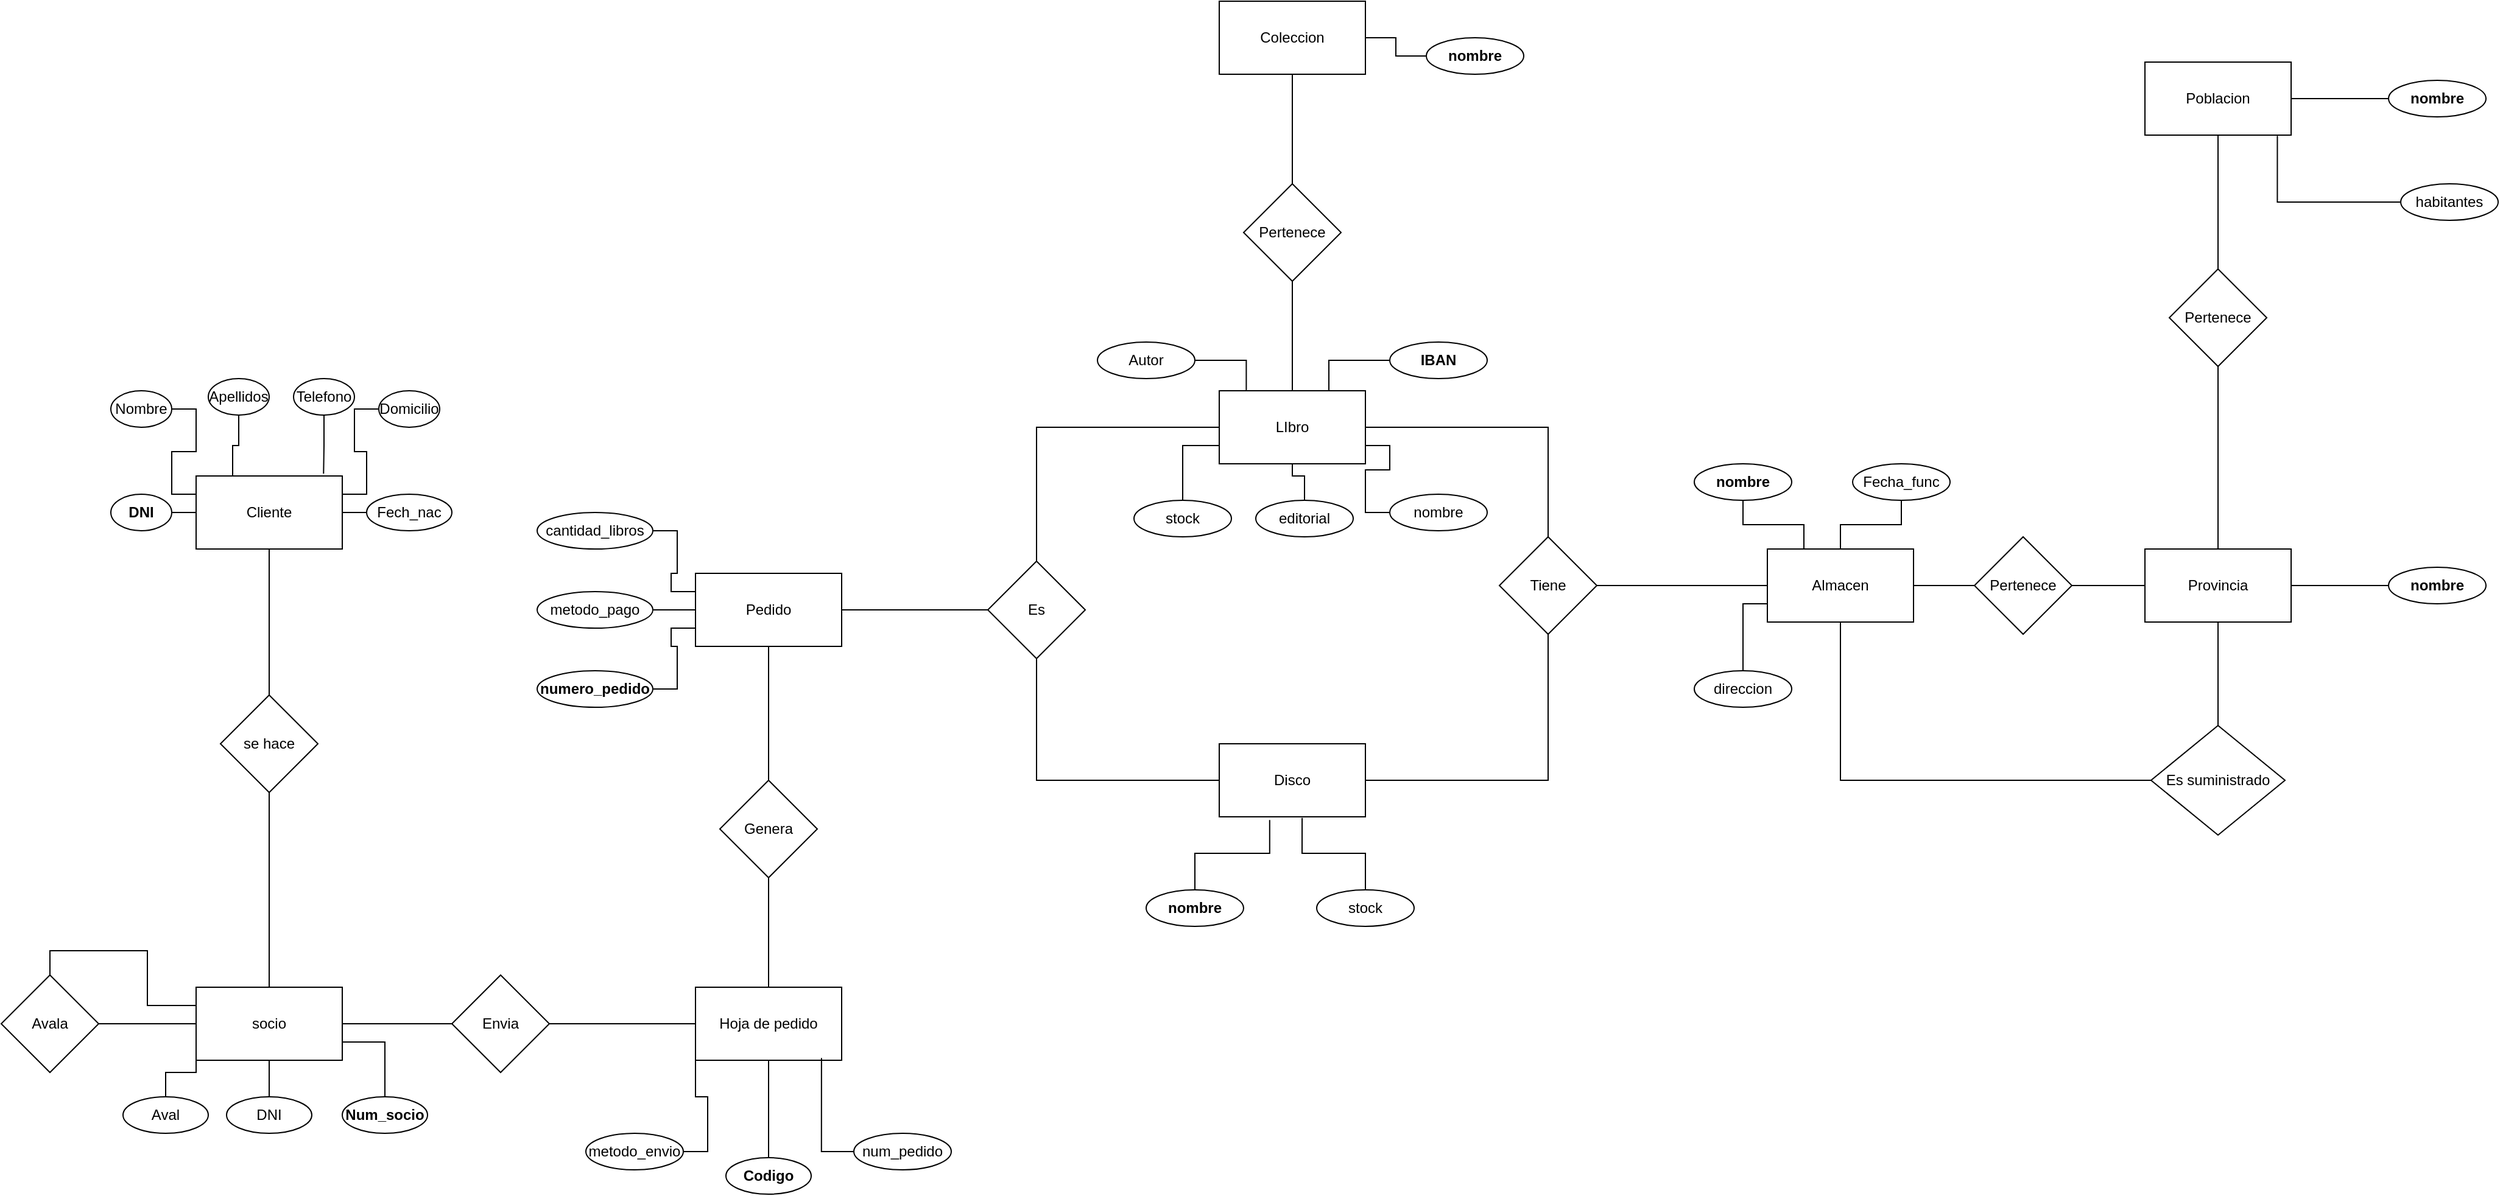 <mxfile version="24.2.8" type="github">
  <diagram name="Page-1" id="n93-l6ssAAx4sJ29w0Fe">
    <mxGraphModel dx="3994" dy="1836" grid="1" gridSize="10" guides="1" tooltips="1" connect="1" arrows="1" fold="1" page="1" pageScale="1" pageWidth="850" pageHeight="1100" math="0" shadow="0">
      <root>
        <mxCell id="0" />
        <mxCell id="1" parent="0" />
        <mxCell id="-brsWAgwr_mBDMm-pLbp-1" value="Cliente" style="rounded=0;whiteSpace=wrap;html=1;" vertex="1" parent="1">
          <mxGeometry x="90" y="390" width="120" height="60" as="geometry" />
        </mxCell>
        <mxCell id="-brsWAgwr_mBDMm-pLbp-7" style="edgeStyle=orthogonalEdgeStyle;rounded=0;orthogonalLoop=1;jettySize=auto;html=1;endArrow=none;endFill=0;" edge="1" parent="1" source="-brsWAgwr_mBDMm-pLbp-2" target="-brsWAgwr_mBDMm-pLbp-3">
          <mxGeometry relative="1" as="geometry" />
        </mxCell>
        <mxCell id="-brsWAgwr_mBDMm-pLbp-8" style="edgeStyle=orthogonalEdgeStyle;rounded=0;orthogonalLoop=1;jettySize=auto;html=1;entryX=0.5;entryY=1;entryDx=0;entryDy=0;endArrow=none;endFill=0;" edge="1" parent="1" source="-brsWAgwr_mBDMm-pLbp-2" target="-brsWAgwr_mBDMm-pLbp-1">
          <mxGeometry relative="1" as="geometry" />
        </mxCell>
        <mxCell id="-brsWAgwr_mBDMm-pLbp-2" value="se hace" style="rhombus;whiteSpace=wrap;html=1;" vertex="1" parent="1">
          <mxGeometry x="110" y="570" width="80" height="80" as="geometry" />
        </mxCell>
        <mxCell id="-brsWAgwr_mBDMm-pLbp-11" style="edgeStyle=orthogonalEdgeStyle;rounded=0;orthogonalLoop=1;jettySize=auto;html=1;endArrow=none;endFill=0;" edge="1" parent="1" source="-brsWAgwr_mBDMm-pLbp-3" target="-brsWAgwr_mBDMm-pLbp-10">
          <mxGeometry relative="1" as="geometry" />
        </mxCell>
        <mxCell id="-brsWAgwr_mBDMm-pLbp-3" value="socio" style="rounded=0;whiteSpace=wrap;html=1;" vertex="1" parent="1">
          <mxGeometry x="90" y="810" width="120" height="60" as="geometry" />
        </mxCell>
        <mxCell id="-brsWAgwr_mBDMm-pLbp-6" style="edgeStyle=orthogonalEdgeStyle;rounded=0;orthogonalLoop=1;jettySize=auto;html=1;entryX=0;entryY=0.5;entryDx=0;entryDy=0;endArrow=none;endFill=0;" edge="1" parent="1" source="-brsWAgwr_mBDMm-pLbp-4" target="-brsWAgwr_mBDMm-pLbp-3">
          <mxGeometry relative="1" as="geometry" />
        </mxCell>
        <mxCell id="-brsWAgwr_mBDMm-pLbp-9" style="edgeStyle=orthogonalEdgeStyle;rounded=0;orthogonalLoop=1;jettySize=auto;html=1;exitX=0.5;exitY=0;exitDx=0;exitDy=0;entryX=0;entryY=0.25;entryDx=0;entryDy=0;endArrow=none;endFill=0;" edge="1" parent="1" source="-brsWAgwr_mBDMm-pLbp-4" target="-brsWAgwr_mBDMm-pLbp-3">
          <mxGeometry relative="1" as="geometry" />
        </mxCell>
        <mxCell id="-brsWAgwr_mBDMm-pLbp-4" value="Avala" style="rhombus;whiteSpace=wrap;html=1;" vertex="1" parent="1">
          <mxGeometry x="-70" y="800" width="80" height="80" as="geometry" />
        </mxCell>
        <mxCell id="-brsWAgwr_mBDMm-pLbp-13" style="edgeStyle=orthogonalEdgeStyle;rounded=0;orthogonalLoop=1;jettySize=auto;html=1;endArrow=none;endFill=0;" edge="1" parent="1" source="-brsWAgwr_mBDMm-pLbp-10" target="-brsWAgwr_mBDMm-pLbp-12">
          <mxGeometry relative="1" as="geometry" />
        </mxCell>
        <mxCell id="-brsWAgwr_mBDMm-pLbp-10" value="Envia" style="rhombus;whiteSpace=wrap;html=1;" vertex="1" parent="1">
          <mxGeometry x="300" y="800" width="80" height="80" as="geometry" />
        </mxCell>
        <mxCell id="-brsWAgwr_mBDMm-pLbp-17" style="edgeStyle=orthogonalEdgeStyle;rounded=0;orthogonalLoop=1;jettySize=auto;html=1;entryX=0.5;entryY=1;entryDx=0;entryDy=0;endArrow=none;endFill=0;" edge="1" parent="1" source="-brsWAgwr_mBDMm-pLbp-12" target="-brsWAgwr_mBDMm-pLbp-14">
          <mxGeometry relative="1" as="geometry" />
        </mxCell>
        <mxCell id="-brsWAgwr_mBDMm-pLbp-12" value="Hoja de pedido" style="rounded=0;whiteSpace=wrap;html=1;" vertex="1" parent="1">
          <mxGeometry x="500" y="810" width="120" height="60" as="geometry" />
        </mxCell>
        <mxCell id="-brsWAgwr_mBDMm-pLbp-18" style="edgeStyle=orthogonalEdgeStyle;rounded=0;orthogonalLoop=1;jettySize=auto;html=1;entryX=0.5;entryY=1;entryDx=0;entryDy=0;endArrow=none;endFill=0;" edge="1" parent="1" source="-brsWAgwr_mBDMm-pLbp-14" target="-brsWAgwr_mBDMm-pLbp-16">
          <mxGeometry relative="1" as="geometry" />
        </mxCell>
        <mxCell id="-brsWAgwr_mBDMm-pLbp-14" value="Genera" style="rhombus;whiteSpace=wrap;html=1;" vertex="1" parent="1">
          <mxGeometry x="520" y="640" width="80" height="80" as="geometry" />
        </mxCell>
        <mxCell id="-brsWAgwr_mBDMm-pLbp-20" style="edgeStyle=orthogonalEdgeStyle;rounded=0;orthogonalLoop=1;jettySize=auto;html=1;entryX=0;entryY=0.5;entryDx=0;entryDy=0;endArrow=none;endFill=0;" edge="1" parent="1" source="-brsWAgwr_mBDMm-pLbp-16" target="-brsWAgwr_mBDMm-pLbp-19">
          <mxGeometry relative="1" as="geometry" />
        </mxCell>
        <mxCell id="-brsWAgwr_mBDMm-pLbp-16" value="Pedido" style="rounded=0;whiteSpace=wrap;html=1;" vertex="1" parent="1">
          <mxGeometry x="500" y="470" width="120" height="60" as="geometry" />
        </mxCell>
        <mxCell id="-brsWAgwr_mBDMm-pLbp-23" style="edgeStyle=orthogonalEdgeStyle;rounded=0;orthogonalLoop=1;jettySize=auto;html=1;entryX=0;entryY=0.5;entryDx=0;entryDy=0;endArrow=none;endFill=0;" edge="1" parent="1" source="-brsWAgwr_mBDMm-pLbp-19" target="-brsWAgwr_mBDMm-pLbp-21">
          <mxGeometry relative="1" as="geometry">
            <Array as="points">
              <mxPoint x="780" y="350" />
            </Array>
          </mxGeometry>
        </mxCell>
        <mxCell id="-brsWAgwr_mBDMm-pLbp-19" value="Es" style="rhombus;whiteSpace=wrap;html=1;" vertex="1" parent="1">
          <mxGeometry x="740" y="460" width="80" height="80" as="geometry" />
        </mxCell>
        <mxCell id="-brsWAgwr_mBDMm-pLbp-36" style="edgeStyle=orthogonalEdgeStyle;rounded=0;orthogonalLoop=1;jettySize=auto;html=1;entryX=0.5;entryY=0;entryDx=0;entryDy=0;endArrow=none;endFill=0;" edge="1" parent="1" source="-brsWAgwr_mBDMm-pLbp-21" target="-brsWAgwr_mBDMm-pLbp-33">
          <mxGeometry relative="1" as="geometry" />
        </mxCell>
        <mxCell id="-brsWAgwr_mBDMm-pLbp-21" value="LIbro" style="rounded=0;whiteSpace=wrap;html=1;" vertex="1" parent="1">
          <mxGeometry x="930" y="320" width="120" height="60" as="geometry" />
        </mxCell>
        <mxCell id="-brsWAgwr_mBDMm-pLbp-26" style="edgeStyle=orthogonalEdgeStyle;rounded=0;orthogonalLoop=1;jettySize=auto;html=1;entryX=0.5;entryY=1;entryDx=0;entryDy=0;endArrow=none;endFill=0;" edge="1" parent="1" source="-brsWAgwr_mBDMm-pLbp-22" target="-brsWAgwr_mBDMm-pLbp-19">
          <mxGeometry relative="1" as="geometry" />
        </mxCell>
        <mxCell id="-brsWAgwr_mBDMm-pLbp-37" style="edgeStyle=orthogonalEdgeStyle;rounded=0;orthogonalLoop=1;jettySize=auto;html=1;entryX=0.5;entryY=1;entryDx=0;entryDy=0;endArrow=none;endFill=0;" edge="1" parent="1" source="-brsWAgwr_mBDMm-pLbp-22" target="-brsWAgwr_mBDMm-pLbp-33">
          <mxGeometry relative="1" as="geometry" />
        </mxCell>
        <mxCell id="-brsWAgwr_mBDMm-pLbp-22" value="Disco" style="rounded=0;whiteSpace=wrap;html=1;" vertex="1" parent="1">
          <mxGeometry x="930" y="610" width="120" height="60" as="geometry" />
        </mxCell>
        <mxCell id="-brsWAgwr_mBDMm-pLbp-31" style="edgeStyle=orthogonalEdgeStyle;rounded=0;orthogonalLoop=1;jettySize=auto;html=1;entryX=0.5;entryY=1;entryDx=0;entryDy=0;endArrow=none;endFill=0;" edge="1" parent="1" source="-brsWAgwr_mBDMm-pLbp-27" target="-brsWAgwr_mBDMm-pLbp-30">
          <mxGeometry relative="1" as="geometry" />
        </mxCell>
        <mxCell id="-brsWAgwr_mBDMm-pLbp-32" style="edgeStyle=orthogonalEdgeStyle;rounded=0;orthogonalLoop=1;jettySize=auto;html=1;entryX=0.5;entryY=0;entryDx=0;entryDy=0;endArrow=none;endFill=0;" edge="1" parent="1" source="-brsWAgwr_mBDMm-pLbp-27" target="-brsWAgwr_mBDMm-pLbp-21">
          <mxGeometry relative="1" as="geometry" />
        </mxCell>
        <mxCell id="-brsWAgwr_mBDMm-pLbp-27" value="Pertenece" style="rhombus;whiteSpace=wrap;html=1;" vertex="1" parent="1">
          <mxGeometry x="950" y="150" width="80" height="80" as="geometry" />
        </mxCell>
        <mxCell id="-brsWAgwr_mBDMm-pLbp-30" value="Coleccion" style="rounded=0;whiteSpace=wrap;html=1;" vertex="1" parent="1">
          <mxGeometry x="930" width="120" height="60" as="geometry" />
        </mxCell>
        <mxCell id="-brsWAgwr_mBDMm-pLbp-33" value="Tiene" style="rhombus;whiteSpace=wrap;html=1;" vertex="1" parent="1">
          <mxGeometry x="1160" y="440" width="80" height="80" as="geometry" />
        </mxCell>
        <mxCell id="-brsWAgwr_mBDMm-pLbp-35" style="edgeStyle=orthogonalEdgeStyle;rounded=0;orthogonalLoop=1;jettySize=auto;html=1;entryX=1;entryY=0.5;entryDx=0;entryDy=0;endArrow=none;endFill=0;" edge="1" parent="1" source="-brsWAgwr_mBDMm-pLbp-34" target="-brsWAgwr_mBDMm-pLbp-33">
          <mxGeometry relative="1" as="geometry" />
        </mxCell>
        <mxCell id="-brsWAgwr_mBDMm-pLbp-42" style="edgeStyle=orthogonalEdgeStyle;rounded=0;orthogonalLoop=1;jettySize=auto;html=1;entryX=0;entryY=0.5;entryDx=0;entryDy=0;endArrow=none;endFill=0;" edge="1" parent="1" source="-brsWAgwr_mBDMm-pLbp-34" target="-brsWAgwr_mBDMm-pLbp-40">
          <mxGeometry relative="1" as="geometry" />
        </mxCell>
        <mxCell id="-brsWAgwr_mBDMm-pLbp-34" value="Almacen" style="rounded=0;whiteSpace=wrap;html=1;" vertex="1" parent="1">
          <mxGeometry x="1380" y="450" width="120" height="60" as="geometry" />
        </mxCell>
        <mxCell id="-brsWAgwr_mBDMm-pLbp-45" style="edgeStyle=orthogonalEdgeStyle;rounded=0;orthogonalLoop=1;jettySize=auto;html=1;entryX=0.5;entryY=1;entryDx=0;entryDy=0;endArrow=none;endFill=0;" edge="1" parent="1" source="-brsWAgwr_mBDMm-pLbp-38" target="-brsWAgwr_mBDMm-pLbp-39">
          <mxGeometry relative="1" as="geometry" />
        </mxCell>
        <mxCell id="-brsWAgwr_mBDMm-pLbp-46" style="edgeStyle=orthogonalEdgeStyle;rounded=0;orthogonalLoop=1;jettySize=auto;html=1;entryX=0.5;entryY=1;entryDx=0;entryDy=0;endArrow=none;endFill=0;" edge="1" parent="1" source="-brsWAgwr_mBDMm-pLbp-38" target="-brsWAgwr_mBDMm-pLbp-34">
          <mxGeometry relative="1" as="geometry" />
        </mxCell>
        <mxCell id="-brsWAgwr_mBDMm-pLbp-38" value="Es suministrado" style="rhombus;whiteSpace=wrap;html=1;" vertex="1" parent="1">
          <mxGeometry x="1695" y="595" width="110" height="90" as="geometry" />
        </mxCell>
        <mxCell id="-brsWAgwr_mBDMm-pLbp-39" value="Provincia" style="rounded=0;whiteSpace=wrap;html=1;" vertex="1" parent="1">
          <mxGeometry x="1690" y="450" width="120" height="60" as="geometry" />
        </mxCell>
        <mxCell id="-brsWAgwr_mBDMm-pLbp-43" style="edgeStyle=orthogonalEdgeStyle;rounded=0;orthogonalLoop=1;jettySize=auto;html=1;entryX=0;entryY=0.5;entryDx=0;entryDy=0;endArrow=none;endFill=0;" edge="1" parent="1" source="-brsWAgwr_mBDMm-pLbp-40" target="-brsWAgwr_mBDMm-pLbp-39">
          <mxGeometry relative="1" as="geometry" />
        </mxCell>
        <mxCell id="-brsWAgwr_mBDMm-pLbp-40" value="Pertenece" style="rhombus;whiteSpace=wrap;html=1;" vertex="1" parent="1">
          <mxGeometry x="1550" y="440" width="80" height="80" as="geometry" />
        </mxCell>
        <mxCell id="-brsWAgwr_mBDMm-pLbp-53" style="edgeStyle=orthogonalEdgeStyle;rounded=0;orthogonalLoop=1;jettySize=auto;html=1;endArrow=none;endFill=0;" edge="1" parent="1" source="-brsWAgwr_mBDMm-pLbp-51" target="-brsWAgwr_mBDMm-pLbp-52">
          <mxGeometry relative="1" as="geometry" />
        </mxCell>
        <mxCell id="-brsWAgwr_mBDMm-pLbp-54" style="edgeStyle=orthogonalEdgeStyle;rounded=0;orthogonalLoop=1;jettySize=auto;html=1;entryX=0.5;entryY=0;entryDx=0;entryDy=0;endArrow=none;endFill=0;" edge="1" parent="1" source="-brsWAgwr_mBDMm-pLbp-51" target="-brsWAgwr_mBDMm-pLbp-39">
          <mxGeometry relative="1" as="geometry">
            <Array as="points">
              <mxPoint x="1750" y="400" />
              <mxPoint x="1750" y="400" />
            </Array>
          </mxGeometry>
        </mxCell>
        <mxCell id="-brsWAgwr_mBDMm-pLbp-51" value="Pertenece" style="rhombus;whiteSpace=wrap;html=1;" vertex="1" parent="1">
          <mxGeometry x="1710" y="220" width="80" height="80" as="geometry" />
        </mxCell>
        <mxCell id="-brsWAgwr_mBDMm-pLbp-52" value="Poblacion" style="rounded=0;whiteSpace=wrap;html=1;" vertex="1" parent="1">
          <mxGeometry x="1690" y="50" width="120" height="60" as="geometry" />
        </mxCell>
        <mxCell id="-brsWAgwr_mBDMm-pLbp-63" style="edgeStyle=orthogonalEdgeStyle;rounded=0;orthogonalLoop=1;jettySize=auto;html=1;entryX=0;entryY=0.25;entryDx=0;entryDy=0;endArrow=none;endFill=0;" edge="1" parent="1" source="-brsWAgwr_mBDMm-pLbp-55" target="-brsWAgwr_mBDMm-pLbp-1">
          <mxGeometry relative="1" as="geometry" />
        </mxCell>
        <mxCell id="-brsWAgwr_mBDMm-pLbp-55" value="Nombre" style="ellipse;whiteSpace=wrap;html=1;" vertex="1" parent="1">
          <mxGeometry x="20" y="320" width="50" height="30" as="geometry" />
        </mxCell>
        <mxCell id="-brsWAgwr_mBDMm-pLbp-64" style="edgeStyle=orthogonalEdgeStyle;rounded=0;orthogonalLoop=1;jettySize=auto;html=1;entryX=0.25;entryY=0;entryDx=0;entryDy=0;endArrow=none;endFill=0;" edge="1" parent="1" source="-brsWAgwr_mBDMm-pLbp-56" target="-brsWAgwr_mBDMm-pLbp-1">
          <mxGeometry relative="1" as="geometry" />
        </mxCell>
        <mxCell id="-brsWAgwr_mBDMm-pLbp-56" value="Apellidos" style="ellipse;whiteSpace=wrap;html=1;" vertex="1" parent="1">
          <mxGeometry x="100" y="310" width="50" height="30" as="geometry" />
        </mxCell>
        <mxCell id="-brsWAgwr_mBDMm-pLbp-57" value="Telefono" style="ellipse;whiteSpace=wrap;html=1;" vertex="1" parent="1">
          <mxGeometry x="170" y="310" width="50" height="30" as="geometry" />
        </mxCell>
        <mxCell id="-brsWAgwr_mBDMm-pLbp-62" style="edgeStyle=orthogonalEdgeStyle;rounded=0;orthogonalLoop=1;jettySize=auto;html=1;endArrow=none;endFill=0;" edge="1" parent="1" source="-brsWAgwr_mBDMm-pLbp-58" target="-brsWAgwr_mBDMm-pLbp-1">
          <mxGeometry relative="1" as="geometry" />
        </mxCell>
        <mxCell id="-brsWAgwr_mBDMm-pLbp-58" value="&lt;b&gt;DNI&lt;/b&gt;" style="ellipse;whiteSpace=wrap;html=1;" vertex="1" parent="1">
          <mxGeometry x="20" y="405" width="50" height="30" as="geometry" />
        </mxCell>
        <mxCell id="-brsWAgwr_mBDMm-pLbp-67" style="edgeStyle=orthogonalEdgeStyle;rounded=0;orthogonalLoop=1;jettySize=auto;html=1;endArrow=none;endFill=0;" edge="1" parent="1" source="-brsWAgwr_mBDMm-pLbp-59" target="-brsWAgwr_mBDMm-pLbp-1">
          <mxGeometry relative="1" as="geometry" />
        </mxCell>
        <mxCell id="-brsWAgwr_mBDMm-pLbp-59" value="Fech_nac" style="ellipse;whiteSpace=wrap;html=1;" vertex="1" parent="1">
          <mxGeometry x="230" y="405" width="70" height="30" as="geometry" />
        </mxCell>
        <mxCell id="-brsWAgwr_mBDMm-pLbp-66" style="edgeStyle=orthogonalEdgeStyle;rounded=0;orthogonalLoop=1;jettySize=auto;html=1;entryX=1;entryY=0.25;entryDx=0;entryDy=0;endArrow=none;endFill=0;" edge="1" parent="1" source="-brsWAgwr_mBDMm-pLbp-61" target="-brsWAgwr_mBDMm-pLbp-1">
          <mxGeometry relative="1" as="geometry" />
        </mxCell>
        <mxCell id="-brsWAgwr_mBDMm-pLbp-61" value="Domicilio" style="ellipse;whiteSpace=wrap;html=1;" vertex="1" parent="1">
          <mxGeometry x="240" y="320" width="50" height="30" as="geometry" />
        </mxCell>
        <mxCell id="-brsWAgwr_mBDMm-pLbp-65" style="edgeStyle=orthogonalEdgeStyle;rounded=0;orthogonalLoop=1;jettySize=auto;html=1;entryX=0.872;entryY=-0.032;entryDx=0;entryDy=0;entryPerimeter=0;endArrow=none;endFill=0;" edge="1" parent="1" source="-brsWAgwr_mBDMm-pLbp-57" target="-brsWAgwr_mBDMm-pLbp-1">
          <mxGeometry relative="1" as="geometry" />
        </mxCell>
        <mxCell id="-brsWAgwr_mBDMm-pLbp-71" style="edgeStyle=orthogonalEdgeStyle;rounded=0;orthogonalLoop=1;jettySize=auto;html=1;entryX=0;entryY=1;entryDx=0;entryDy=0;endArrow=none;endFill=0;" edge="1" parent="1" source="-brsWAgwr_mBDMm-pLbp-68" target="-brsWAgwr_mBDMm-pLbp-3">
          <mxGeometry relative="1" as="geometry" />
        </mxCell>
        <mxCell id="-brsWAgwr_mBDMm-pLbp-68" value="Aval" style="ellipse;whiteSpace=wrap;html=1;" vertex="1" parent="1">
          <mxGeometry x="30" y="900" width="70" height="30" as="geometry" />
        </mxCell>
        <mxCell id="-brsWAgwr_mBDMm-pLbp-72" style="edgeStyle=orthogonalEdgeStyle;rounded=0;orthogonalLoop=1;jettySize=auto;html=1;entryX=0.5;entryY=1;entryDx=0;entryDy=0;endArrow=none;endFill=0;" edge="1" parent="1" source="-brsWAgwr_mBDMm-pLbp-69" target="-brsWAgwr_mBDMm-pLbp-3">
          <mxGeometry relative="1" as="geometry" />
        </mxCell>
        <mxCell id="-brsWAgwr_mBDMm-pLbp-69" value="DNI" style="ellipse;whiteSpace=wrap;html=1;" vertex="1" parent="1">
          <mxGeometry x="115" y="900" width="70" height="30" as="geometry" />
        </mxCell>
        <mxCell id="-brsWAgwr_mBDMm-pLbp-74" style="edgeStyle=orthogonalEdgeStyle;rounded=0;orthogonalLoop=1;jettySize=auto;html=1;entryX=1;entryY=0.75;entryDx=0;entryDy=0;endArrow=none;endFill=0;" edge="1" parent="1" source="-brsWAgwr_mBDMm-pLbp-70" target="-brsWAgwr_mBDMm-pLbp-3">
          <mxGeometry relative="1" as="geometry" />
        </mxCell>
        <mxCell id="-brsWAgwr_mBDMm-pLbp-70" value="&lt;b&gt;Num_socio&lt;/b&gt;" style="ellipse;whiteSpace=wrap;html=1;" vertex="1" parent="1">
          <mxGeometry x="210" y="900" width="70" height="30" as="geometry" />
        </mxCell>
        <mxCell id="-brsWAgwr_mBDMm-pLbp-79" style="edgeStyle=orthogonalEdgeStyle;rounded=0;orthogonalLoop=1;jettySize=auto;html=1;entryX=0.5;entryY=1;entryDx=0;entryDy=0;endArrow=none;endFill=0;" edge="1" parent="1" source="-brsWAgwr_mBDMm-pLbp-75" target="-brsWAgwr_mBDMm-pLbp-12">
          <mxGeometry relative="1" as="geometry" />
        </mxCell>
        <mxCell id="-brsWAgwr_mBDMm-pLbp-75" value="&lt;b&gt;Codigo&lt;/b&gt;" style="ellipse;whiteSpace=wrap;html=1;" vertex="1" parent="1">
          <mxGeometry x="525" y="950" width="70" height="30" as="geometry" />
        </mxCell>
        <mxCell id="-brsWAgwr_mBDMm-pLbp-78" style="edgeStyle=orthogonalEdgeStyle;rounded=0;orthogonalLoop=1;jettySize=auto;html=1;entryX=0;entryY=1;entryDx=0;entryDy=0;endArrow=none;endFill=0;" edge="1" parent="1" source="-brsWAgwr_mBDMm-pLbp-76" target="-brsWAgwr_mBDMm-pLbp-12">
          <mxGeometry relative="1" as="geometry" />
        </mxCell>
        <mxCell id="-brsWAgwr_mBDMm-pLbp-76" value="metodo_envio" style="ellipse;whiteSpace=wrap;html=1;" vertex="1" parent="1">
          <mxGeometry x="410" y="930" width="80" height="30" as="geometry" />
        </mxCell>
        <mxCell id="-brsWAgwr_mBDMm-pLbp-77" value="num_pedido" style="ellipse;whiteSpace=wrap;html=1;" vertex="1" parent="1">
          <mxGeometry x="630" y="930" width="80" height="30" as="geometry" />
        </mxCell>
        <mxCell id="-brsWAgwr_mBDMm-pLbp-80" style="edgeStyle=orthogonalEdgeStyle;rounded=0;orthogonalLoop=1;jettySize=auto;html=1;entryX=0.862;entryY=0.969;entryDx=0;entryDy=0;entryPerimeter=0;endArrow=none;endFill=0;" edge="1" parent="1" source="-brsWAgwr_mBDMm-pLbp-77" target="-brsWAgwr_mBDMm-pLbp-12">
          <mxGeometry relative="1" as="geometry" />
        </mxCell>
        <mxCell id="-brsWAgwr_mBDMm-pLbp-85" style="edgeStyle=orthogonalEdgeStyle;rounded=0;orthogonalLoop=1;jettySize=auto;html=1;entryX=0;entryY=0.5;entryDx=0;entryDy=0;endArrow=none;endFill=0;" edge="1" parent="1" source="-brsWAgwr_mBDMm-pLbp-82" target="-brsWAgwr_mBDMm-pLbp-16">
          <mxGeometry relative="1" as="geometry" />
        </mxCell>
        <mxCell id="-brsWAgwr_mBDMm-pLbp-82" value="metodo_pago" style="ellipse;whiteSpace=wrap;html=1;" vertex="1" parent="1">
          <mxGeometry x="370" y="485" width="95" height="30" as="geometry" />
        </mxCell>
        <mxCell id="-brsWAgwr_mBDMm-pLbp-87" style="edgeStyle=orthogonalEdgeStyle;rounded=0;orthogonalLoop=1;jettySize=auto;html=1;entryX=0;entryY=0.75;entryDx=0;entryDy=0;endArrow=none;endFill=0;" edge="1" parent="1" source="-brsWAgwr_mBDMm-pLbp-83" target="-brsWAgwr_mBDMm-pLbp-16">
          <mxGeometry relative="1" as="geometry" />
        </mxCell>
        <mxCell id="-brsWAgwr_mBDMm-pLbp-83" value="&lt;b&gt;numero_pedido&lt;/b&gt;" style="ellipse;whiteSpace=wrap;html=1;" vertex="1" parent="1">
          <mxGeometry x="370" y="550" width="95" height="30" as="geometry" />
        </mxCell>
        <mxCell id="-brsWAgwr_mBDMm-pLbp-86" style="edgeStyle=orthogonalEdgeStyle;rounded=0;orthogonalLoop=1;jettySize=auto;html=1;entryX=0;entryY=0.25;entryDx=0;entryDy=0;endArrow=none;endFill=0;" edge="1" parent="1" source="-brsWAgwr_mBDMm-pLbp-84" target="-brsWAgwr_mBDMm-pLbp-16">
          <mxGeometry relative="1" as="geometry" />
        </mxCell>
        <mxCell id="-brsWAgwr_mBDMm-pLbp-84" value="cantidad_libros" style="ellipse;whiteSpace=wrap;html=1;" vertex="1" parent="1">
          <mxGeometry x="370" y="420" width="95" height="30" as="geometry" />
        </mxCell>
        <mxCell id="-brsWAgwr_mBDMm-pLbp-88" value="&lt;b&gt;nombre&lt;/b&gt;" style="ellipse;whiteSpace=wrap;html=1;" vertex="1" parent="1">
          <mxGeometry x="870" y="730" width="80" height="30" as="geometry" />
        </mxCell>
        <mxCell id="-brsWAgwr_mBDMm-pLbp-89" value="stock" style="ellipse;whiteSpace=wrap;html=1;" vertex="1" parent="1">
          <mxGeometry x="1010" y="730" width="80" height="30" as="geometry" />
        </mxCell>
        <mxCell id="-brsWAgwr_mBDMm-pLbp-90" style="edgeStyle=orthogonalEdgeStyle;rounded=0;orthogonalLoop=1;jettySize=auto;html=1;entryX=0.345;entryY=1.043;entryDx=0;entryDy=0;entryPerimeter=0;endArrow=none;endFill=0;" edge="1" parent="1" source="-brsWAgwr_mBDMm-pLbp-88" target="-brsWAgwr_mBDMm-pLbp-22">
          <mxGeometry relative="1" as="geometry" />
        </mxCell>
        <mxCell id="-brsWAgwr_mBDMm-pLbp-91" style="edgeStyle=orthogonalEdgeStyle;rounded=0;orthogonalLoop=1;jettySize=auto;html=1;entryX=0.567;entryY=1.014;entryDx=0;entryDy=0;entryPerimeter=0;endArrow=none;endFill=0;" edge="1" parent="1" source="-brsWAgwr_mBDMm-pLbp-89" target="-brsWAgwr_mBDMm-pLbp-22">
          <mxGeometry relative="1" as="geometry" />
        </mxCell>
        <mxCell id="-brsWAgwr_mBDMm-pLbp-97" style="edgeStyle=orthogonalEdgeStyle;rounded=0;orthogonalLoop=1;jettySize=auto;html=1;entryX=0;entryY=0.75;entryDx=0;entryDy=0;endArrow=none;endFill=0;" edge="1" parent="1" source="-brsWAgwr_mBDMm-pLbp-92" target="-brsWAgwr_mBDMm-pLbp-21">
          <mxGeometry relative="1" as="geometry" />
        </mxCell>
        <mxCell id="-brsWAgwr_mBDMm-pLbp-92" value="stock" style="ellipse;whiteSpace=wrap;html=1;" vertex="1" parent="1">
          <mxGeometry x="860" y="410" width="80" height="30" as="geometry" />
        </mxCell>
        <mxCell id="-brsWAgwr_mBDMm-pLbp-98" style="edgeStyle=orthogonalEdgeStyle;rounded=0;orthogonalLoop=1;jettySize=auto;html=1;endArrow=none;endFill=0;" edge="1" parent="1" source="-brsWAgwr_mBDMm-pLbp-93" target="-brsWAgwr_mBDMm-pLbp-21">
          <mxGeometry relative="1" as="geometry" />
        </mxCell>
        <mxCell id="-brsWAgwr_mBDMm-pLbp-93" value="editorial" style="ellipse;whiteSpace=wrap;html=1;" vertex="1" parent="1">
          <mxGeometry x="960" y="410" width="80" height="30" as="geometry" />
        </mxCell>
        <mxCell id="-brsWAgwr_mBDMm-pLbp-99" style="edgeStyle=orthogonalEdgeStyle;rounded=0;orthogonalLoop=1;jettySize=auto;html=1;entryX=1;entryY=0.75;entryDx=0;entryDy=0;endArrow=none;endFill=0;" edge="1" parent="1" source="-brsWAgwr_mBDMm-pLbp-94" target="-brsWAgwr_mBDMm-pLbp-21">
          <mxGeometry relative="1" as="geometry">
            <mxPoint x="1060" y="370" as="targetPoint" />
          </mxGeometry>
        </mxCell>
        <mxCell id="-brsWAgwr_mBDMm-pLbp-94" value="nombre" style="ellipse;whiteSpace=wrap;html=1;" vertex="1" parent="1">
          <mxGeometry x="1070" y="405" width="80" height="30" as="geometry" />
        </mxCell>
        <mxCell id="-brsWAgwr_mBDMm-pLbp-95" value="Autor" style="ellipse;whiteSpace=wrap;html=1;" vertex="1" parent="1">
          <mxGeometry x="830" y="280" width="80" height="30" as="geometry" />
        </mxCell>
        <mxCell id="-brsWAgwr_mBDMm-pLbp-101" style="edgeStyle=orthogonalEdgeStyle;rounded=0;orthogonalLoop=1;jettySize=auto;html=1;entryX=0.75;entryY=0;entryDx=0;entryDy=0;endArrow=none;endFill=0;" edge="1" parent="1" source="-brsWAgwr_mBDMm-pLbp-96" target="-brsWAgwr_mBDMm-pLbp-21">
          <mxGeometry relative="1" as="geometry" />
        </mxCell>
        <mxCell id="-brsWAgwr_mBDMm-pLbp-96" value="&lt;b&gt;IBAN&lt;/b&gt;" style="ellipse;whiteSpace=wrap;html=1;" vertex="1" parent="1">
          <mxGeometry x="1070" y="280" width="80" height="30" as="geometry" />
        </mxCell>
        <mxCell id="-brsWAgwr_mBDMm-pLbp-100" style="edgeStyle=orthogonalEdgeStyle;rounded=0;orthogonalLoop=1;jettySize=auto;html=1;entryX=0.185;entryY=-0.007;entryDx=0;entryDy=0;entryPerimeter=0;endArrow=none;endFill=0;" edge="1" parent="1" source="-brsWAgwr_mBDMm-pLbp-95" target="-brsWAgwr_mBDMm-pLbp-21">
          <mxGeometry relative="1" as="geometry" />
        </mxCell>
        <mxCell id="-brsWAgwr_mBDMm-pLbp-103" style="edgeStyle=orthogonalEdgeStyle;rounded=0;orthogonalLoop=1;jettySize=auto;html=1;endArrow=none;endFill=0;" edge="1" parent="1" source="-brsWAgwr_mBDMm-pLbp-102" target="-brsWAgwr_mBDMm-pLbp-30">
          <mxGeometry relative="1" as="geometry" />
        </mxCell>
        <mxCell id="-brsWAgwr_mBDMm-pLbp-102" value="&lt;b&gt;nombre&lt;/b&gt;" style="ellipse;whiteSpace=wrap;html=1;" vertex="1" parent="1">
          <mxGeometry x="1100" y="30" width="80" height="30" as="geometry" />
        </mxCell>
        <mxCell id="-brsWAgwr_mBDMm-pLbp-111" style="edgeStyle=orthogonalEdgeStyle;rounded=0;orthogonalLoop=1;jettySize=auto;html=1;entryX=0.25;entryY=0;entryDx=0;entryDy=0;endArrow=none;endFill=0;" edge="1" parent="1" source="-brsWAgwr_mBDMm-pLbp-106" target="-brsWAgwr_mBDMm-pLbp-34">
          <mxGeometry relative="1" as="geometry" />
        </mxCell>
        <mxCell id="-brsWAgwr_mBDMm-pLbp-106" value="&lt;b&gt;nombre&lt;/b&gt;" style="ellipse;whiteSpace=wrap;html=1;" vertex="1" parent="1">
          <mxGeometry x="1320" y="380" width="80" height="30" as="geometry" />
        </mxCell>
        <mxCell id="-brsWAgwr_mBDMm-pLbp-110" style="edgeStyle=orthogonalEdgeStyle;rounded=0;orthogonalLoop=1;jettySize=auto;html=1;entryX=0;entryY=0.75;entryDx=0;entryDy=0;endArrow=none;endFill=0;" edge="1" parent="1" source="-brsWAgwr_mBDMm-pLbp-107" target="-brsWAgwr_mBDMm-pLbp-34">
          <mxGeometry relative="1" as="geometry" />
        </mxCell>
        <mxCell id="-brsWAgwr_mBDMm-pLbp-107" value="direccion" style="ellipse;whiteSpace=wrap;html=1;" vertex="1" parent="1">
          <mxGeometry x="1320" y="550" width="80" height="30" as="geometry" />
        </mxCell>
        <mxCell id="-brsWAgwr_mBDMm-pLbp-112" value="" style="edgeStyle=orthogonalEdgeStyle;rounded=0;orthogonalLoop=1;jettySize=auto;html=1;endArrow=none;endFill=0;" edge="1" parent="1" source="-brsWAgwr_mBDMm-pLbp-109" target="-brsWAgwr_mBDMm-pLbp-34">
          <mxGeometry relative="1" as="geometry" />
        </mxCell>
        <mxCell id="-brsWAgwr_mBDMm-pLbp-109" value="Fecha_func" style="ellipse;whiteSpace=wrap;html=1;" vertex="1" parent="1">
          <mxGeometry x="1450" y="380" width="80" height="30" as="geometry" />
        </mxCell>
        <mxCell id="-brsWAgwr_mBDMm-pLbp-114" style="edgeStyle=orthogonalEdgeStyle;rounded=0;orthogonalLoop=1;jettySize=auto;html=1;entryX=1;entryY=0.5;entryDx=0;entryDy=0;endArrow=none;endFill=0;" edge="1" parent="1" source="-brsWAgwr_mBDMm-pLbp-113" target="-brsWAgwr_mBDMm-pLbp-39">
          <mxGeometry relative="1" as="geometry" />
        </mxCell>
        <mxCell id="-brsWAgwr_mBDMm-pLbp-113" value="&lt;b&gt;nombre&lt;/b&gt;" style="ellipse;whiteSpace=wrap;html=1;" vertex="1" parent="1">
          <mxGeometry x="1890" y="465" width="80" height="30" as="geometry" />
        </mxCell>
        <mxCell id="-brsWAgwr_mBDMm-pLbp-116" style="edgeStyle=orthogonalEdgeStyle;rounded=0;orthogonalLoop=1;jettySize=auto;html=1;endArrow=none;endFill=0;" edge="1" parent="1" source="-brsWAgwr_mBDMm-pLbp-115" target="-brsWAgwr_mBDMm-pLbp-52">
          <mxGeometry relative="1" as="geometry" />
        </mxCell>
        <mxCell id="-brsWAgwr_mBDMm-pLbp-115" value="&lt;b&gt;nombre&lt;/b&gt;" style="ellipse;whiteSpace=wrap;html=1;" vertex="1" parent="1">
          <mxGeometry x="1890" y="65" width="80" height="30" as="geometry" />
        </mxCell>
        <mxCell id="-brsWAgwr_mBDMm-pLbp-117" value="habitantes" style="ellipse;whiteSpace=wrap;html=1;" vertex="1" parent="1">
          <mxGeometry x="1900" y="150" width="80" height="30" as="geometry" />
        </mxCell>
        <mxCell id="-brsWAgwr_mBDMm-pLbp-119" style="edgeStyle=orthogonalEdgeStyle;rounded=0;orthogonalLoop=1;jettySize=auto;html=1;entryX=0.906;entryY=1.01;entryDx=0;entryDy=0;entryPerimeter=0;endArrow=none;endFill=0;" edge="1" parent="1" source="-brsWAgwr_mBDMm-pLbp-117" target="-brsWAgwr_mBDMm-pLbp-52">
          <mxGeometry relative="1" as="geometry" />
        </mxCell>
      </root>
    </mxGraphModel>
  </diagram>
</mxfile>
